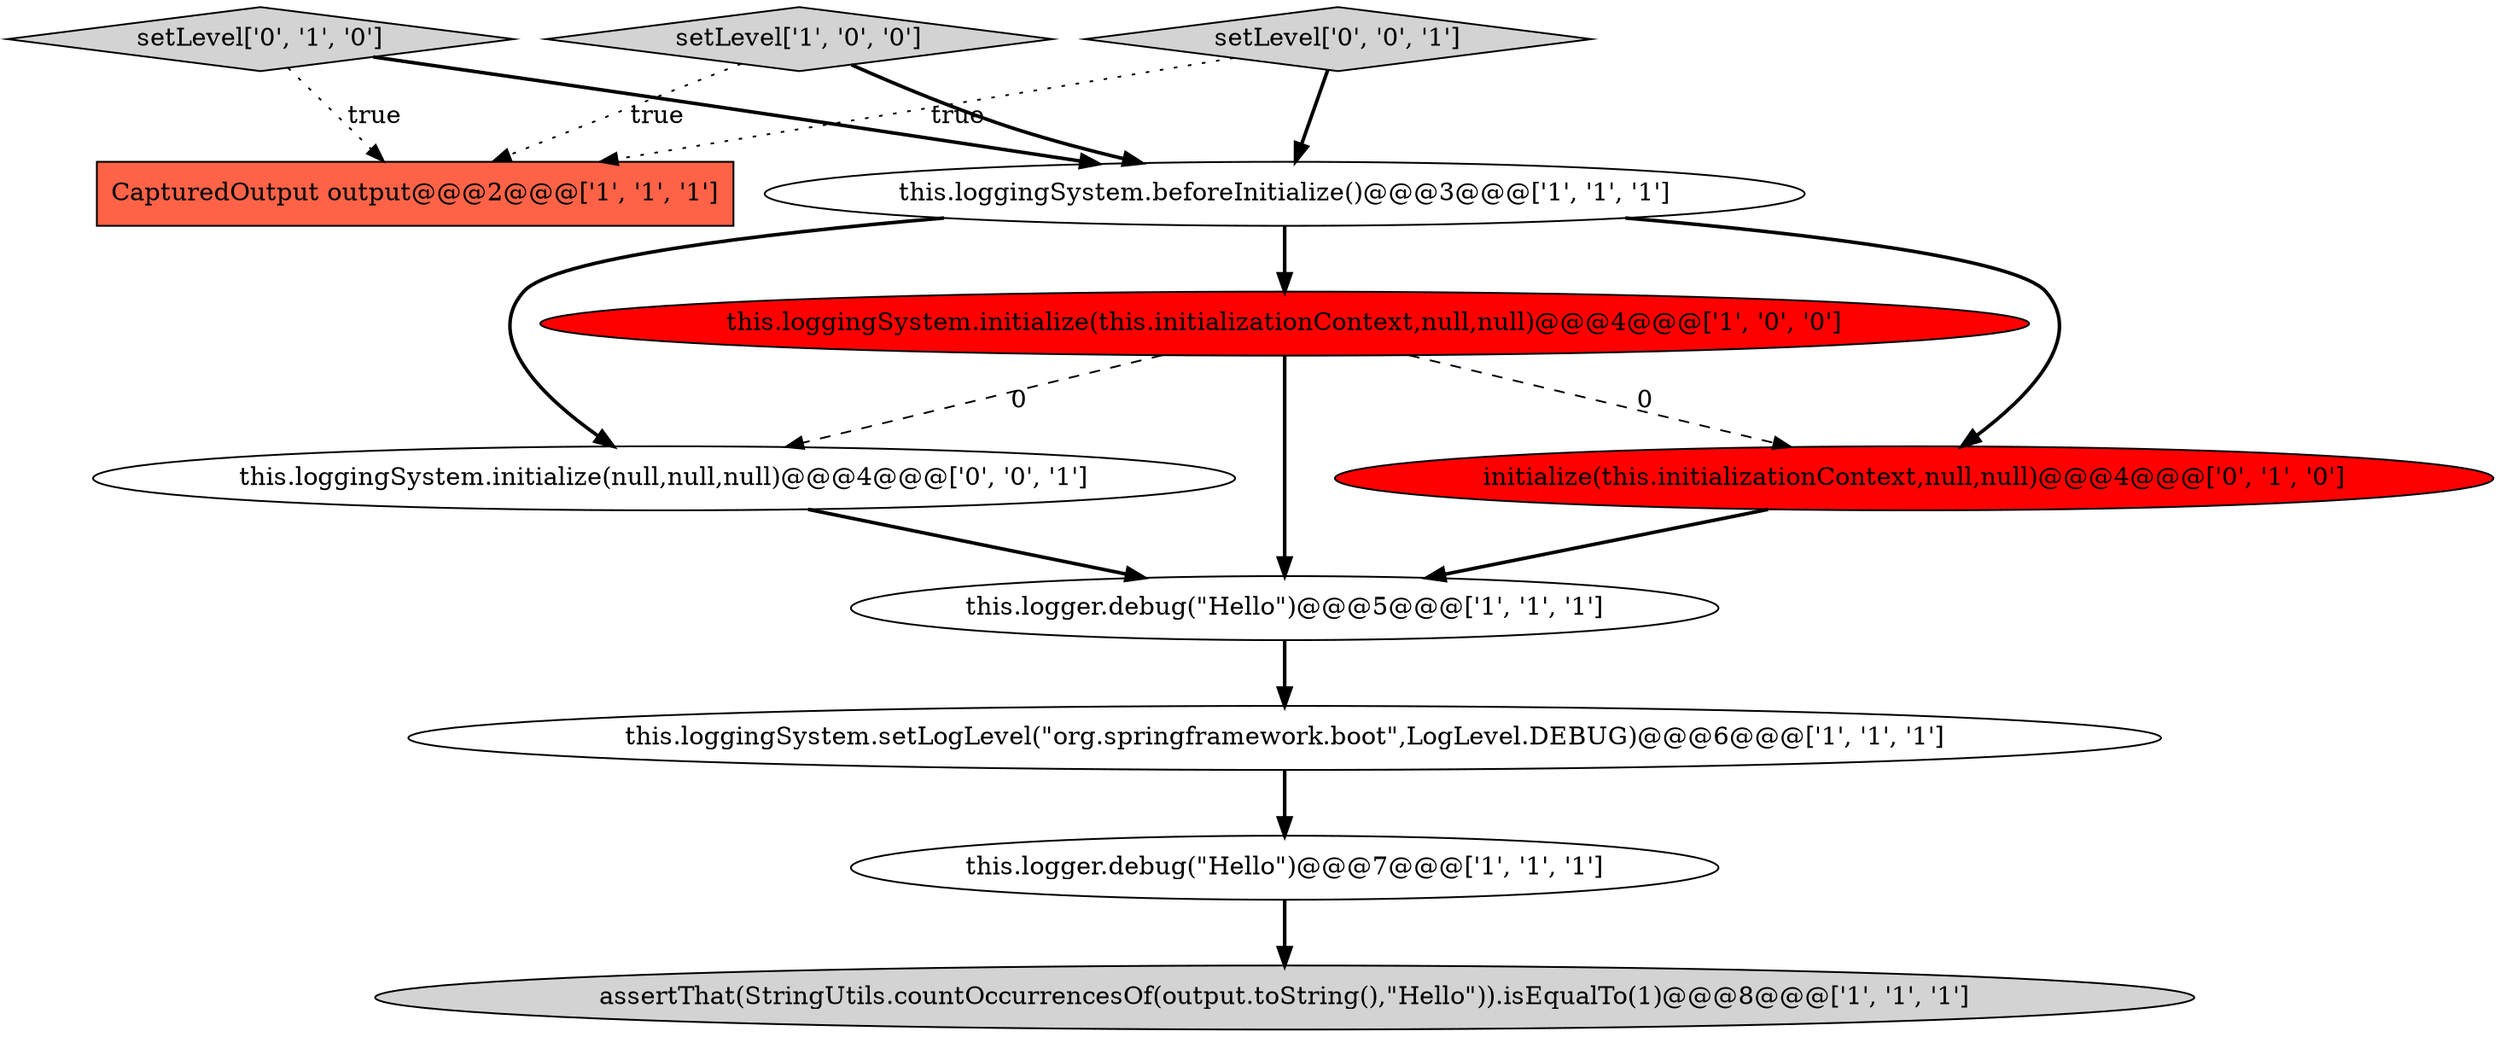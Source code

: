 digraph {
5 [style = filled, label = "this.logger.debug(\"Hello\")@@@5@@@['1', '1', '1']", fillcolor = white, shape = ellipse image = "AAA0AAABBB1BBB"];
8 [style = filled, label = "setLevel['0', '1', '0']", fillcolor = lightgray, shape = diamond image = "AAA0AAABBB2BBB"];
10 [style = filled, label = "setLevel['0', '0', '1']", fillcolor = lightgray, shape = diamond image = "AAA0AAABBB3BBB"];
4 [style = filled, label = "this.loggingSystem.beforeInitialize()@@@3@@@['1', '1', '1']", fillcolor = white, shape = ellipse image = "AAA0AAABBB1BBB"];
11 [style = filled, label = "this.loggingSystem.initialize(null,null,null)@@@4@@@['0', '0', '1']", fillcolor = white, shape = ellipse image = "AAA0AAABBB3BBB"];
2 [style = filled, label = "this.logger.debug(\"Hello\")@@@7@@@['1', '1', '1']", fillcolor = white, shape = ellipse image = "AAA0AAABBB1BBB"];
1 [style = filled, label = "setLevel['1', '0', '0']", fillcolor = lightgray, shape = diamond image = "AAA0AAABBB1BBB"];
9 [style = filled, label = "initialize(this.initializationContext,null,null)@@@4@@@['0', '1', '0']", fillcolor = red, shape = ellipse image = "AAA1AAABBB2BBB"];
6 [style = filled, label = "this.loggingSystem.setLogLevel(\"org.springframework.boot\",LogLevel.DEBUG)@@@6@@@['1', '1', '1']", fillcolor = white, shape = ellipse image = "AAA0AAABBB1BBB"];
0 [style = filled, label = "assertThat(StringUtils.countOccurrencesOf(output.toString(),\"Hello\")).isEqualTo(1)@@@8@@@['1', '1', '1']", fillcolor = lightgray, shape = ellipse image = "AAA0AAABBB1BBB"];
3 [style = filled, label = "this.loggingSystem.initialize(this.initializationContext,null,null)@@@4@@@['1', '0', '0']", fillcolor = red, shape = ellipse image = "AAA1AAABBB1BBB"];
7 [style = filled, label = "CapturedOutput output@@@2@@@['1', '1', '1']", fillcolor = tomato, shape = box image = "AAA0AAABBB1BBB"];
9->5 [style = bold, label=""];
4->9 [style = bold, label=""];
4->3 [style = bold, label=""];
11->5 [style = bold, label=""];
1->4 [style = bold, label=""];
3->5 [style = bold, label=""];
2->0 [style = bold, label=""];
1->7 [style = dotted, label="true"];
8->7 [style = dotted, label="true"];
8->4 [style = bold, label=""];
5->6 [style = bold, label=""];
4->11 [style = bold, label=""];
3->9 [style = dashed, label="0"];
10->7 [style = dotted, label="true"];
3->11 [style = dashed, label="0"];
6->2 [style = bold, label=""];
10->4 [style = bold, label=""];
}

